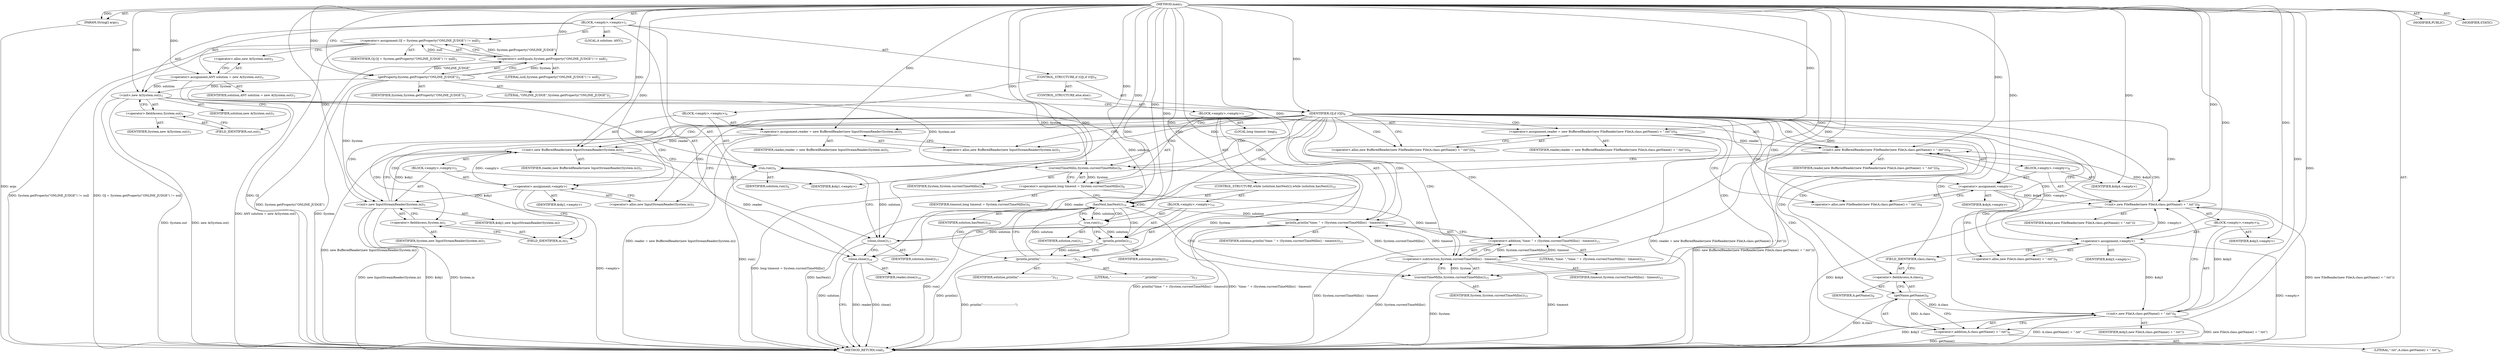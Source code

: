 digraph "main" {  
"19" [label = <(METHOD,main)<SUB>1</SUB>> ]
"20" [label = <(PARAM,String[] args)<SUB>1</SUB>> ]
"21" [label = <(BLOCK,&lt;empty&gt;,&lt;empty&gt;)<SUB>1</SUB>> ]
"22" [label = <(&lt;operator&gt;.assignment,OJ = System.getProperty(&quot;ONLINE_JUDGE&quot;) != null)<SUB>2</SUB>> ]
"23" [label = <(IDENTIFIER,OJ,OJ = System.getProperty(&quot;ONLINE_JUDGE&quot;) != null)<SUB>2</SUB>> ]
"24" [label = <(&lt;operator&gt;.notEquals,System.getProperty(&quot;ONLINE_JUDGE&quot;) != null)<SUB>2</SUB>> ]
"25" [label = <(getProperty,System.getProperty(&quot;ONLINE_JUDGE&quot;))<SUB>2</SUB>> ]
"26" [label = <(IDENTIFIER,System,System.getProperty(&quot;ONLINE_JUDGE&quot;))<SUB>2</SUB>> ]
"27" [label = <(LITERAL,&quot;ONLINE_JUDGE&quot;,System.getProperty(&quot;ONLINE_JUDGE&quot;))<SUB>2</SUB>> ]
"28" [label = <(LITERAL,null,System.getProperty(&quot;ONLINE_JUDGE&quot;) != null)<SUB>2</SUB>> ]
"4" [label = <(LOCAL,A solution: ANY)<SUB>3</SUB>> ]
"29" [label = <(&lt;operator&gt;.assignment,ANY solution = new A(System.out))<SUB>3</SUB>> ]
"30" [label = <(IDENTIFIER,solution,ANY solution = new A(System.out))<SUB>3</SUB>> ]
"31" [label = <(&lt;operator&gt;.alloc,new A(System.out))<SUB>3</SUB>> ]
"32" [label = <(&lt;init&gt;,new A(System.out))<SUB>3</SUB>> ]
"3" [label = <(IDENTIFIER,solution,new A(System.out))<SUB>3</SUB>> ]
"33" [label = <(&lt;operator&gt;.fieldAccess,System.out)<SUB>3</SUB>> ]
"34" [label = <(IDENTIFIER,System,new A(System.out))<SUB>3</SUB>> ]
"35" [label = <(FIELD_IDENTIFIER,out,out)<SUB>3</SUB>> ]
"36" [label = <(CONTROL_STRUCTURE,if (OJ),if (OJ))<SUB>4</SUB>> ]
"37" [label = <(IDENTIFIER,OJ,if (OJ))<SUB>4</SUB>> ]
"38" [label = <(BLOCK,&lt;empty&gt;,&lt;empty&gt;)<SUB>4</SUB>> ]
"39" [label = <(&lt;operator&gt;.assignment,reader = new BufferedReader(new InputStreamReader(System.in)))<SUB>5</SUB>> ]
"40" [label = <(IDENTIFIER,reader,reader = new BufferedReader(new InputStreamReader(System.in)))<SUB>5</SUB>> ]
"41" [label = <(&lt;operator&gt;.alloc,new BufferedReader(new InputStreamReader(System.in)))<SUB>5</SUB>> ]
"42" [label = <(&lt;init&gt;,new BufferedReader(new InputStreamReader(System.in)))<SUB>5</SUB>> ]
"43" [label = <(IDENTIFIER,reader,new BufferedReader(new InputStreamReader(System.in)))<SUB>5</SUB>> ]
"44" [label = <(BLOCK,&lt;empty&gt;,&lt;empty&gt;)<SUB>5</SUB>> ]
"45" [label = <(&lt;operator&gt;.assignment,&lt;empty&gt;)> ]
"46" [label = <(IDENTIFIER,$obj1,&lt;empty&gt;)> ]
"47" [label = <(&lt;operator&gt;.alloc,new InputStreamReader(System.in))<SUB>5</SUB>> ]
"48" [label = <(&lt;init&gt;,new InputStreamReader(System.in))<SUB>5</SUB>> ]
"49" [label = <(IDENTIFIER,$obj1,new InputStreamReader(System.in))> ]
"50" [label = <(&lt;operator&gt;.fieldAccess,System.in)<SUB>5</SUB>> ]
"51" [label = <(IDENTIFIER,System,new InputStreamReader(System.in))<SUB>5</SUB>> ]
"52" [label = <(FIELD_IDENTIFIER,in,in)<SUB>5</SUB>> ]
"53" [label = <(IDENTIFIER,$obj1,&lt;empty&gt;)> ]
"54" [label = <(run,run())<SUB>6</SUB>> ]
"55" [label = <(IDENTIFIER,solution,run())<SUB>6</SUB>> ]
"56" [label = <(CONTROL_STRUCTURE,else,else)<SUB>7</SUB>> ]
"57" [label = <(BLOCK,&lt;empty&gt;,&lt;empty&gt;)<SUB>7</SUB>> ]
"58" [label = <(&lt;operator&gt;.assignment,reader = new BufferedReader(new FileReader(new File(A.class.getName() + &quot;.txt&quot;))))<SUB>8</SUB>> ]
"59" [label = <(IDENTIFIER,reader,reader = new BufferedReader(new FileReader(new File(A.class.getName() + &quot;.txt&quot;))))<SUB>8</SUB>> ]
"60" [label = <(&lt;operator&gt;.alloc,new BufferedReader(new FileReader(new File(A.class.getName() + &quot;.txt&quot;))))<SUB>8</SUB>> ]
"61" [label = <(&lt;init&gt;,new BufferedReader(new FileReader(new File(A.class.getName() + &quot;.txt&quot;))))<SUB>8</SUB>> ]
"62" [label = <(IDENTIFIER,reader,new BufferedReader(new FileReader(new File(A.class.getName() + &quot;.txt&quot;))))<SUB>8</SUB>> ]
"63" [label = <(BLOCK,&lt;empty&gt;,&lt;empty&gt;)<SUB>8</SUB>> ]
"64" [label = <(&lt;operator&gt;.assignment,&lt;empty&gt;)> ]
"65" [label = <(IDENTIFIER,$obj4,&lt;empty&gt;)> ]
"66" [label = <(&lt;operator&gt;.alloc,new FileReader(new File(A.class.getName() + &quot;.txt&quot;)))<SUB>8</SUB>> ]
"67" [label = <(&lt;init&gt;,new FileReader(new File(A.class.getName() + &quot;.txt&quot;)))<SUB>8</SUB>> ]
"68" [label = <(IDENTIFIER,$obj4,new FileReader(new File(A.class.getName() + &quot;.txt&quot;)))> ]
"69" [label = <(BLOCK,&lt;empty&gt;,&lt;empty&gt;)<SUB>8</SUB>> ]
"70" [label = <(&lt;operator&gt;.assignment,&lt;empty&gt;)> ]
"71" [label = <(IDENTIFIER,$obj3,&lt;empty&gt;)> ]
"72" [label = <(&lt;operator&gt;.alloc,new File(A.class.getName() + &quot;.txt&quot;))<SUB>8</SUB>> ]
"73" [label = <(&lt;init&gt;,new File(A.class.getName() + &quot;.txt&quot;))<SUB>8</SUB>> ]
"74" [label = <(IDENTIFIER,$obj3,new File(A.class.getName() + &quot;.txt&quot;))> ]
"75" [label = <(&lt;operator&gt;.addition,A.class.getName() + &quot;.txt&quot;)<SUB>8</SUB>> ]
"76" [label = <(getName,getName())<SUB>8</SUB>> ]
"77" [label = <(&lt;operator&gt;.fieldAccess,A.class)<SUB>8</SUB>> ]
"78" [label = <(IDENTIFIER,A,getName())<SUB>8</SUB>> ]
"79" [label = <(FIELD_IDENTIFIER,class,class)<SUB>8</SUB>> ]
"80" [label = <(LITERAL,&quot;.txt&quot;,A.class.getName() + &quot;.txt&quot;)<SUB>8</SUB>> ]
"81" [label = <(IDENTIFIER,$obj3,&lt;empty&gt;)> ]
"82" [label = <(IDENTIFIER,$obj4,&lt;empty&gt;)> ]
"83" [label = <(LOCAL,long timeout: long)<SUB>9</SUB>> ]
"84" [label = <(&lt;operator&gt;.assignment,long timeout = System.currentTimeMillis())<SUB>9</SUB>> ]
"85" [label = <(IDENTIFIER,timeout,long timeout = System.currentTimeMillis())<SUB>9</SUB>> ]
"86" [label = <(currentTimeMillis,System.currentTimeMillis())<SUB>9</SUB>> ]
"87" [label = <(IDENTIFIER,System,System.currentTimeMillis())<SUB>9</SUB>> ]
"88" [label = <(CONTROL_STRUCTURE,while (solution.hasNext()),while (solution.hasNext()))<SUB>10</SUB>> ]
"89" [label = <(hasNext,hasNext())<SUB>10</SUB>> ]
"90" [label = <(IDENTIFIER,solution,hasNext())<SUB>10</SUB>> ]
"91" [label = <(BLOCK,&lt;empty&gt;,&lt;empty&gt;)<SUB>10</SUB>> ]
"92" [label = <(run,run())<SUB>11</SUB>> ]
"93" [label = <(IDENTIFIER,solution,run())<SUB>11</SUB>> ]
"94" [label = <(println,println())<SUB>12</SUB>> ]
"95" [label = <(IDENTIFIER,solution,println())<SUB>12</SUB>> ]
"96" [label = <(println,println(&quot;----------------------------------&quot;))<SUB>13</SUB>> ]
"97" [label = <(IDENTIFIER,solution,println(&quot;----------------------------------&quot;))<SUB>13</SUB>> ]
"98" [label = <(LITERAL,&quot;----------------------------------&quot;,println(&quot;----------------------------------&quot;))<SUB>13</SUB>> ]
"99" [label = <(println,println(&quot;time: &quot; + (System.currentTimeMillis() - timeout)))<SUB>15</SUB>> ]
"100" [label = <(IDENTIFIER,solution,println(&quot;time: &quot; + (System.currentTimeMillis() - timeout)))<SUB>15</SUB>> ]
"101" [label = <(&lt;operator&gt;.addition,&quot;time: &quot; + (System.currentTimeMillis() - timeout))<SUB>15</SUB>> ]
"102" [label = <(LITERAL,&quot;time: &quot;,&quot;time: &quot; + (System.currentTimeMillis() - timeout))<SUB>15</SUB>> ]
"103" [label = <(&lt;operator&gt;.subtraction,System.currentTimeMillis() - timeout)<SUB>15</SUB>> ]
"104" [label = <(currentTimeMillis,System.currentTimeMillis())<SUB>15</SUB>> ]
"105" [label = <(IDENTIFIER,System,System.currentTimeMillis())<SUB>15</SUB>> ]
"106" [label = <(IDENTIFIER,timeout,System.currentTimeMillis() - timeout)<SUB>15</SUB>> ]
"107" [label = <(close,close())<SUB>17</SUB>> ]
"108" [label = <(IDENTIFIER,solution,close())<SUB>17</SUB>> ]
"109" [label = <(close,close())<SUB>18</SUB>> ]
"110" [label = <(IDENTIFIER,reader,close())<SUB>18</SUB>> ]
"111" [label = <(MODIFIER,PUBLIC)> ]
"112" [label = <(MODIFIER,STATIC)> ]
"113" [label = <(METHOD_RETURN,void)<SUB>1</SUB>> ]
  "19" -> "20"  [ label = "AST: "] 
  "19" -> "21"  [ label = "AST: "] 
  "19" -> "111"  [ label = "AST: "] 
  "19" -> "112"  [ label = "AST: "] 
  "19" -> "113"  [ label = "AST: "] 
  "21" -> "22"  [ label = "AST: "] 
  "21" -> "4"  [ label = "AST: "] 
  "21" -> "29"  [ label = "AST: "] 
  "21" -> "32"  [ label = "AST: "] 
  "21" -> "36"  [ label = "AST: "] 
  "21" -> "107"  [ label = "AST: "] 
  "21" -> "109"  [ label = "AST: "] 
  "22" -> "23"  [ label = "AST: "] 
  "22" -> "24"  [ label = "AST: "] 
  "24" -> "25"  [ label = "AST: "] 
  "24" -> "28"  [ label = "AST: "] 
  "25" -> "26"  [ label = "AST: "] 
  "25" -> "27"  [ label = "AST: "] 
  "29" -> "30"  [ label = "AST: "] 
  "29" -> "31"  [ label = "AST: "] 
  "32" -> "3"  [ label = "AST: "] 
  "32" -> "33"  [ label = "AST: "] 
  "33" -> "34"  [ label = "AST: "] 
  "33" -> "35"  [ label = "AST: "] 
  "36" -> "37"  [ label = "AST: "] 
  "36" -> "38"  [ label = "AST: "] 
  "36" -> "56"  [ label = "AST: "] 
  "38" -> "39"  [ label = "AST: "] 
  "38" -> "42"  [ label = "AST: "] 
  "38" -> "54"  [ label = "AST: "] 
  "39" -> "40"  [ label = "AST: "] 
  "39" -> "41"  [ label = "AST: "] 
  "42" -> "43"  [ label = "AST: "] 
  "42" -> "44"  [ label = "AST: "] 
  "44" -> "45"  [ label = "AST: "] 
  "44" -> "48"  [ label = "AST: "] 
  "44" -> "53"  [ label = "AST: "] 
  "45" -> "46"  [ label = "AST: "] 
  "45" -> "47"  [ label = "AST: "] 
  "48" -> "49"  [ label = "AST: "] 
  "48" -> "50"  [ label = "AST: "] 
  "50" -> "51"  [ label = "AST: "] 
  "50" -> "52"  [ label = "AST: "] 
  "54" -> "55"  [ label = "AST: "] 
  "56" -> "57"  [ label = "AST: "] 
  "57" -> "58"  [ label = "AST: "] 
  "57" -> "61"  [ label = "AST: "] 
  "57" -> "83"  [ label = "AST: "] 
  "57" -> "84"  [ label = "AST: "] 
  "57" -> "88"  [ label = "AST: "] 
  "57" -> "99"  [ label = "AST: "] 
  "58" -> "59"  [ label = "AST: "] 
  "58" -> "60"  [ label = "AST: "] 
  "61" -> "62"  [ label = "AST: "] 
  "61" -> "63"  [ label = "AST: "] 
  "63" -> "64"  [ label = "AST: "] 
  "63" -> "67"  [ label = "AST: "] 
  "63" -> "82"  [ label = "AST: "] 
  "64" -> "65"  [ label = "AST: "] 
  "64" -> "66"  [ label = "AST: "] 
  "67" -> "68"  [ label = "AST: "] 
  "67" -> "69"  [ label = "AST: "] 
  "69" -> "70"  [ label = "AST: "] 
  "69" -> "73"  [ label = "AST: "] 
  "69" -> "81"  [ label = "AST: "] 
  "70" -> "71"  [ label = "AST: "] 
  "70" -> "72"  [ label = "AST: "] 
  "73" -> "74"  [ label = "AST: "] 
  "73" -> "75"  [ label = "AST: "] 
  "75" -> "76"  [ label = "AST: "] 
  "75" -> "80"  [ label = "AST: "] 
  "76" -> "77"  [ label = "AST: "] 
  "77" -> "78"  [ label = "AST: "] 
  "77" -> "79"  [ label = "AST: "] 
  "84" -> "85"  [ label = "AST: "] 
  "84" -> "86"  [ label = "AST: "] 
  "86" -> "87"  [ label = "AST: "] 
  "88" -> "89"  [ label = "AST: "] 
  "88" -> "91"  [ label = "AST: "] 
  "89" -> "90"  [ label = "AST: "] 
  "91" -> "92"  [ label = "AST: "] 
  "91" -> "94"  [ label = "AST: "] 
  "91" -> "96"  [ label = "AST: "] 
  "92" -> "93"  [ label = "AST: "] 
  "94" -> "95"  [ label = "AST: "] 
  "96" -> "97"  [ label = "AST: "] 
  "96" -> "98"  [ label = "AST: "] 
  "99" -> "100"  [ label = "AST: "] 
  "99" -> "101"  [ label = "AST: "] 
  "101" -> "102"  [ label = "AST: "] 
  "101" -> "103"  [ label = "AST: "] 
  "103" -> "104"  [ label = "AST: "] 
  "103" -> "106"  [ label = "AST: "] 
  "104" -> "105"  [ label = "AST: "] 
  "107" -> "108"  [ label = "AST: "] 
  "109" -> "110"  [ label = "AST: "] 
  "22" -> "31"  [ label = "CFG: "] 
  "29" -> "35"  [ label = "CFG: "] 
  "32" -> "37"  [ label = "CFG: "] 
  "107" -> "109"  [ label = "CFG: "] 
  "109" -> "113"  [ label = "CFG: "] 
  "24" -> "22"  [ label = "CFG: "] 
  "31" -> "29"  [ label = "CFG: "] 
  "33" -> "32"  [ label = "CFG: "] 
  "37" -> "41"  [ label = "CFG: "] 
  "37" -> "60"  [ label = "CFG: "] 
  "25" -> "24"  [ label = "CFG: "] 
  "35" -> "33"  [ label = "CFG: "] 
  "39" -> "47"  [ label = "CFG: "] 
  "42" -> "54"  [ label = "CFG: "] 
  "54" -> "107"  [ label = "CFG: "] 
  "41" -> "39"  [ label = "CFG: "] 
  "58" -> "66"  [ label = "CFG: "] 
  "61" -> "86"  [ label = "CFG: "] 
  "84" -> "89"  [ label = "CFG: "] 
  "99" -> "107"  [ label = "CFG: "] 
  "45" -> "52"  [ label = "CFG: "] 
  "48" -> "42"  [ label = "CFG: "] 
  "60" -> "58"  [ label = "CFG: "] 
  "86" -> "84"  [ label = "CFG: "] 
  "89" -> "92"  [ label = "CFG: "] 
  "89" -> "104"  [ label = "CFG: "] 
  "101" -> "99"  [ label = "CFG: "] 
  "47" -> "45"  [ label = "CFG: "] 
  "50" -> "48"  [ label = "CFG: "] 
  "64" -> "72"  [ label = "CFG: "] 
  "67" -> "61"  [ label = "CFG: "] 
  "92" -> "94"  [ label = "CFG: "] 
  "94" -> "96"  [ label = "CFG: "] 
  "96" -> "89"  [ label = "CFG: "] 
  "103" -> "101"  [ label = "CFG: "] 
  "52" -> "50"  [ label = "CFG: "] 
  "66" -> "64"  [ label = "CFG: "] 
  "104" -> "103"  [ label = "CFG: "] 
  "70" -> "79"  [ label = "CFG: "] 
  "73" -> "67"  [ label = "CFG: "] 
  "72" -> "70"  [ label = "CFG: "] 
  "75" -> "73"  [ label = "CFG: "] 
  "76" -> "75"  [ label = "CFG: "] 
  "77" -> "76"  [ label = "CFG: "] 
  "79" -> "77"  [ label = "CFG: "] 
  "19" -> "25"  [ label = "CFG: "] 
  "20" -> "113"  [ label = "DDG: args"] 
  "25" -> "113"  [ label = "DDG: System"] 
  "24" -> "113"  [ label = "DDG: System.getProperty(&quot;ONLINE_JUDGE&quot;)"] 
  "22" -> "113"  [ label = "DDG: System.getProperty(&quot;ONLINE_JUDGE&quot;) != null"] 
  "22" -> "113"  [ label = "DDG: OJ = System.getProperty(&quot;ONLINE_JUDGE&quot;) != null"] 
  "29" -> "113"  [ label = "DDG: ANY solution = new A(System.out)"] 
  "32" -> "113"  [ label = "DDG: System.out"] 
  "32" -> "113"  [ label = "DDG: new A(System.out)"] 
  "58" -> "113"  [ label = "DDG: reader = new BufferedReader(new FileReader(new File(A.class.getName() + &quot;.txt&quot;)))"] 
  "67" -> "113"  [ label = "DDG: $obj4"] 
  "70" -> "113"  [ label = "DDG: &lt;empty&gt;"] 
  "73" -> "113"  [ label = "DDG: $obj3"] 
  "76" -> "113"  [ label = "DDG: A.class"] 
  "75" -> "113"  [ label = "DDG: getName()"] 
  "73" -> "113"  [ label = "DDG: A.class.getName() + &quot;.txt&quot;"] 
  "73" -> "113"  [ label = "DDG: new File(A.class.getName() + &quot;.txt&quot;)"] 
  "67" -> "113"  [ label = "DDG: new FileReader(new File(A.class.getName() + &quot;.txt&quot;))"] 
  "61" -> "113"  [ label = "DDG: new BufferedReader(new FileReader(new File(A.class.getName() + &quot;.txt&quot;)))"] 
  "84" -> "113"  [ label = "DDG: long timeout = System.currentTimeMillis()"] 
  "89" -> "113"  [ label = "DDG: hasNext()"] 
  "104" -> "113"  [ label = "DDG: System"] 
  "103" -> "113"  [ label = "DDG: System.currentTimeMillis()"] 
  "103" -> "113"  [ label = "DDG: timeout"] 
  "101" -> "113"  [ label = "DDG: System.currentTimeMillis() - timeout"] 
  "99" -> "113"  [ label = "DDG: &quot;time: &quot; + (System.currentTimeMillis() - timeout)"] 
  "99" -> "113"  [ label = "DDG: println(&quot;time: &quot; + (System.currentTimeMillis() - timeout))"] 
  "92" -> "113"  [ label = "DDG: run()"] 
  "94" -> "113"  [ label = "DDG: println()"] 
  "96" -> "113"  [ label = "DDG: println(&quot;----------------------------------&quot;)"] 
  "39" -> "113"  [ label = "DDG: reader = new BufferedReader(new InputStreamReader(System.in))"] 
  "45" -> "113"  [ label = "DDG: &lt;empty&gt;"] 
  "48" -> "113"  [ label = "DDG: $obj1"] 
  "48" -> "113"  [ label = "DDG: System.in"] 
  "48" -> "113"  [ label = "DDG: new InputStreamReader(System.in)"] 
  "42" -> "113"  [ label = "DDG: new BufferedReader(new InputStreamReader(System.in))"] 
  "54" -> "113"  [ label = "DDG: run()"] 
  "107" -> "113"  [ label = "DDG: solution"] 
  "109" -> "113"  [ label = "DDG: reader"] 
  "109" -> "113"  [ label = "DDG: close()"] 
  "22" -> "113"  [ label = "DDG: OJ"] 
  "19" -> "20"  [ label = "DDG: "] 
  "24" -> "22"  [ label = "DDG: System.getProperty(&quot;ONLINE_JUDGE&quot;)"] 
  "24" -> "22"  [ label = "DDG: null"] 
  "19" -> "29"  [ label = "DDG: "] 
  "29" -> "32"  [ label = "DDG: solution"] 
  "19" -> "32"  [ label = "DDG: "] 
  "25" -> "32"  [ label = "DDG: System"] 
  "19" -> "37"  [ label = "DDG: "] 
  "99" -> "107"  [ label = "DDG: solution"] 
  "54" -> "107"  [ label = "DDG: solution"] 
  "19" -> "107"  [ label = "DDG: "] 
  "61" -> "109"  [ label = "DDG: reader"] 
  "42" -> "109"  [ label = "DDG: reader"] 
  "19" -> "109"  [ label = "DDG: "] 
  "25" -> "24"  [ label = "DDG: System"] 
  "25" -> "24"  [ label = "DDG: &quot;ONLINE_JUDGE&quot;"] 
  "19" -> "24"  [ label = "DDG: "] 
  "19" -> "39"  [ label = "DDG: "] 
  "19" -> "25"  [ label = "DDG: "] 
  "39" -> "42"  [ label = "DDG: reader"] 
  "19" -> "42"  [ label = "DDG: "] 
  "45" -> "42"  [ label = "DDG: &lt;empty&gt;"] 
  "48" -> "42"  [ label = "DDG: $obj1"] 
  "32" -> "54"  [ label = "DDG: solution"] 
  "19" -> "54"  [ label = "DDG: "] 
  "19" -> "58"  [ label = "DDG: "] 
  "86" -> "84"  [ label = "DDG: System"] 
  "19" -> "45"  [ label = "DDG: "] 
  "19" -> "53"  [ label = "DDG: "] 
  "58" -> "61"  [ label = "DDG: reader"] 
  "19" -> "61"  [ label = "DDG: "] 
  "70" -> "61"  [ label = "DDG: &lt;empty&gt;"] 
  "67" -> "61"  [ label = "DDG: $obj4"] 
  "89" -> "99"  [ label = "DDG: solution"] 
  "19" -> "99"  [ label = "DDG: "] 
  "103" -> "99"  [ label = "DDG: System.currentTimeMillis()"] 
  "103" -> "99"  [ label = "DDG: timeout"] 
  "45" -> "48"  [ label = "DDG: $obj1"] 
  "19" -> "48"  [ label = "DDG: "] 
  "25" -> "48"  [ label = "DDG: System"] 
  "19" -> "64"  [ label = "DDG: "] 
  "19" -> "82"  [ label = "DDG: "] 
  "25" -> "86"  [ label = "DDG: System"] 
  "32" -> "86"  [ label = "DDG: System.out"] 
  "19" -> "86"  [ label = "DDG: "] 
  "32" -> "89"  [ label = "DDG: solution"] 
  "96" -> "89"  [ label = "DDG: solution"] 
  "19" -> "89"  [ label = "DDG: "] 
  "19" -> "101"  [ label = "DDG: "] 
  "103" -> "101"  [ label = "DDG: System.currentTimeMillis()"] 
  "103" -> "101"  [ label = "DDG: timeout"] 
  "64" -> "67"  [ label = "DDG: $obj4"] 
  "19" -> "67"  [ label = "DDG: "] 
  "70" -> "67"  [ label = "DDG: &lt;empty&gt;"] 
  "73" -> "67"  [ label = "DDG: $obj3"] 
  "89" -> "92"  [ label = "DDG: solution"] 
  "19" -> "92"  [ label = "DDG: "] 
  "92" -> "94"  [ label = "DDG: solution"] 
  "19" -> "94"  [ label = "DDG: "] 
  "94" -> "96"  [ label = "DDG: solution"] 
  "19" -> "96"  [ label = "DDG: "] 
  "104" -> "103"  [ label = "DDG: System"] 
  "84" -> "103"  [ label = "DDG: timeout"] 
  "19" -> "103"  [ label = "DDG: "] 
  "19" -> "70"  [ label = "DDG: "] 
  "19" -> "81"  [ label = "DDG: "] 
  "86" -> "104"  [ label = "DDG: System"] 
  "19" -> "104"  [ label = "DDG: "] 
  "70" -> "73"  [ label = "DDG: $obj3"] 
  "19" -> "73"  [ label = "DDG: "] 
  "76" -> "73"  [ label = "DDG: A.class"] 
  "76" -> "75"  [ label = "DDG: A.class"] 
  "19" -> "75"  [ label = "DDG: "] 
  "37" -> "47"  [ label = "CDG: "] 
  "37" -> "48"  [ label = "CDG: "] 
  "37" -> "60"  [ label = "CDG: "] 
  "37" -> "73"  [ label = "CDG: "] 
  "37" -> "77"  [ label = "CDG: "] 
  "37" -> "64"  [ label = "CDG: "] 
  "37" -> "42"  [ label = "CDG: "] 
  "37" -> "89"  [ label = "CDG: "] 
  "37" -> "66"  [ label = "CDG: "] 
  "37" -> "75"  [ label = "CDG: "] 
  "37" -> "52"  [ label = "CDG: "] 
  "37" -> "99"  [ label = "CDG: "] 
  "37" -> "84"  [ label = "CDG: "] 
  "37" -> "72"  [ label = "CDG: "] 
  "37" -> "103"  [ label = "CDG: "] 
  "37" -> "67"  [ label = "CDG: "] 
  "37" -> "104"  [ label = "CDG: "] 
  "37" -> "45"  [ label = "CDG: "] 
  "37" -> "76"  [ label = "CDG: "] 
  "37" -> "50"  [ label = "CDG: "] 
  "37" -> "101"  [ label = "CDG: "] 
  "37" -> "54"  [ label = "CDG: "] 
  "37" -> "79"  [ label = "CDG: "] 
  "37" -> "58"  [ label = "CDG: "] 
  "37" -> "61"  [ label = "CDG: "] 
  "37" -> "41"  [ label = "CDG: "] 
  "37" -> "70"  [ label = "CDG: "] 
  "37" -> "39"  [ label = "CDG: "] 
  "37" -> "86"  [ label = "CDG: "] 
  "89" -> "94"  [ label = "CDG: "] 
  "89" -> "96"  [ label = "CDG: "] 
  "89" -> "89"  [ label = "CDG: "] 
  "89" -> "92"  [ label = "CDG: "] 
}
